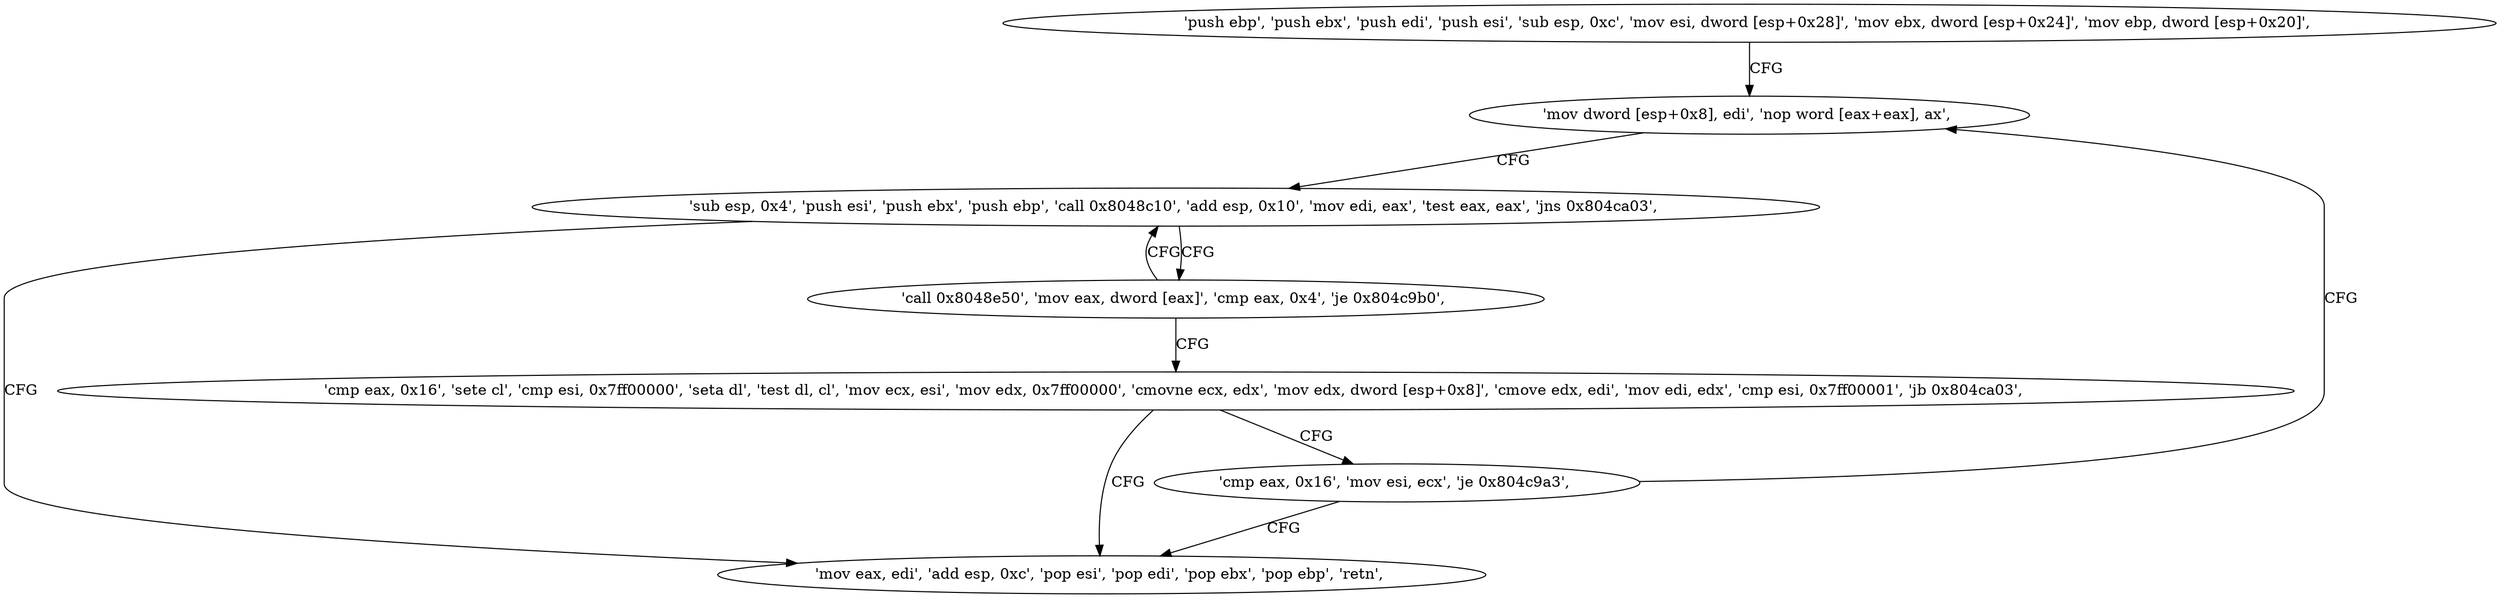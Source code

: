 digraph "func" {
"134531472" [label = "'push ebp', 'push ebx', 'push edi', 'push esi', 'sub esp, 0xc', 'mov esi, dword [esp+0x28]', 'mov ebx, dword [esp+0x24]', 'mov ebp, dword [esp+0x20]', " ]
"134531491" [label = "'mov dword [esp+0x8], edi', 'nop word [eax+eax], ax', " ]
"134531587" [label = "'mov eax, edi', 'add esp, 0xc', 'pop esi', 'pop edi', 'pop ebx', 'pop ebp', 'retn', " ]
"134531524" [label = "'call 0x8048e50', 'mov eax, dword [eax]', 'cmp eax, 0x4', 'je 0x804c9b0', " ]
"134531504" [label = "'sub esp, 0x4', 'push esi', 'push ebx', 'push ebp', 'call 0x8048c10', 'add esp, 0x10', 'mov edi, eax', 'test eax, eax', 'jns 0x804ca03', " ]
"134531536" [label = "'cmp eax, 0x16', 'sete cl', 'cmp esi, 0x7ff00000', 'seta dl', 'test dl, cl', 'mov ecx, esi', 'mov edx, 0x7ff00000', 'cmovne ecx, edx', 'mov edx, dword [esp+0x8]', 'cmove edx, edi', 'mov edi, edx', 'cmp esi, 0x7ff00001', 'jb 0x804ca03', " ]
"134531580" [label = "'cmp eax, 0x16', 'mov esi, ecx', 'je 0x804c9a3', " ]
"134531472" -> "134531491" [ label = "CFG" ]
"134531491" -> "134531504" [ label = "CFG" ]
"134531524" -> "134531504" [ label = "CFG" ]
"134531524" -> "134531536" [ label = "CFG" ]
"134531504" -> "134531587" [ label = "CFG" ]
"134531504" -> "134531524" [ label = "CFG" ]
"134531536" -> "134531587" [ label = "CFG" ]
"134531536" -> "134531580" [ label = "CFG" ]
"134531580" -> "134531491" [ label = "CFG" ]
"134531580" -> "134531587" [ label = "CFG" ]
}
